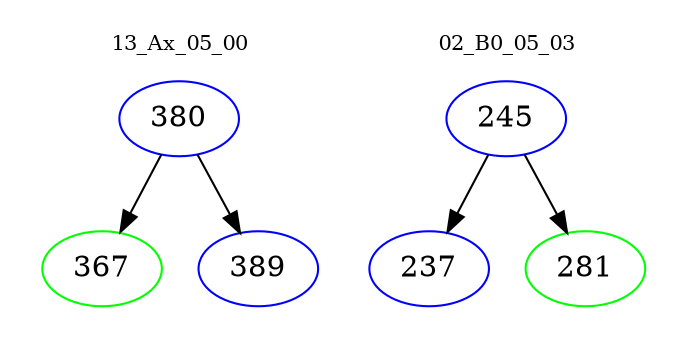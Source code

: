 digraph{
subgraph cluster_0 {
color = white
label = "13_Ax_05_00";
fontsize=10;
T0_380 [label="380", color="blue"]
T0_380 -> T0_367 [color="black"]
T0_367 [label="367", color="green"]
T0_380 -> T0_389 [color="black"]
T0_389 [label="389", color="blue"]
}
subgraph cluster_1 {
color = white
label = "02_B0_05_03";
fontsize=10;
T1_245 [label="245", color="blue"]
T1_245 -> T1_237 [color="black"]
T1_237 [label="237", color="blue"]
T1_245 -> T1_281 [color="black"]
T1_281 [label="281", color="green"]
}
}

